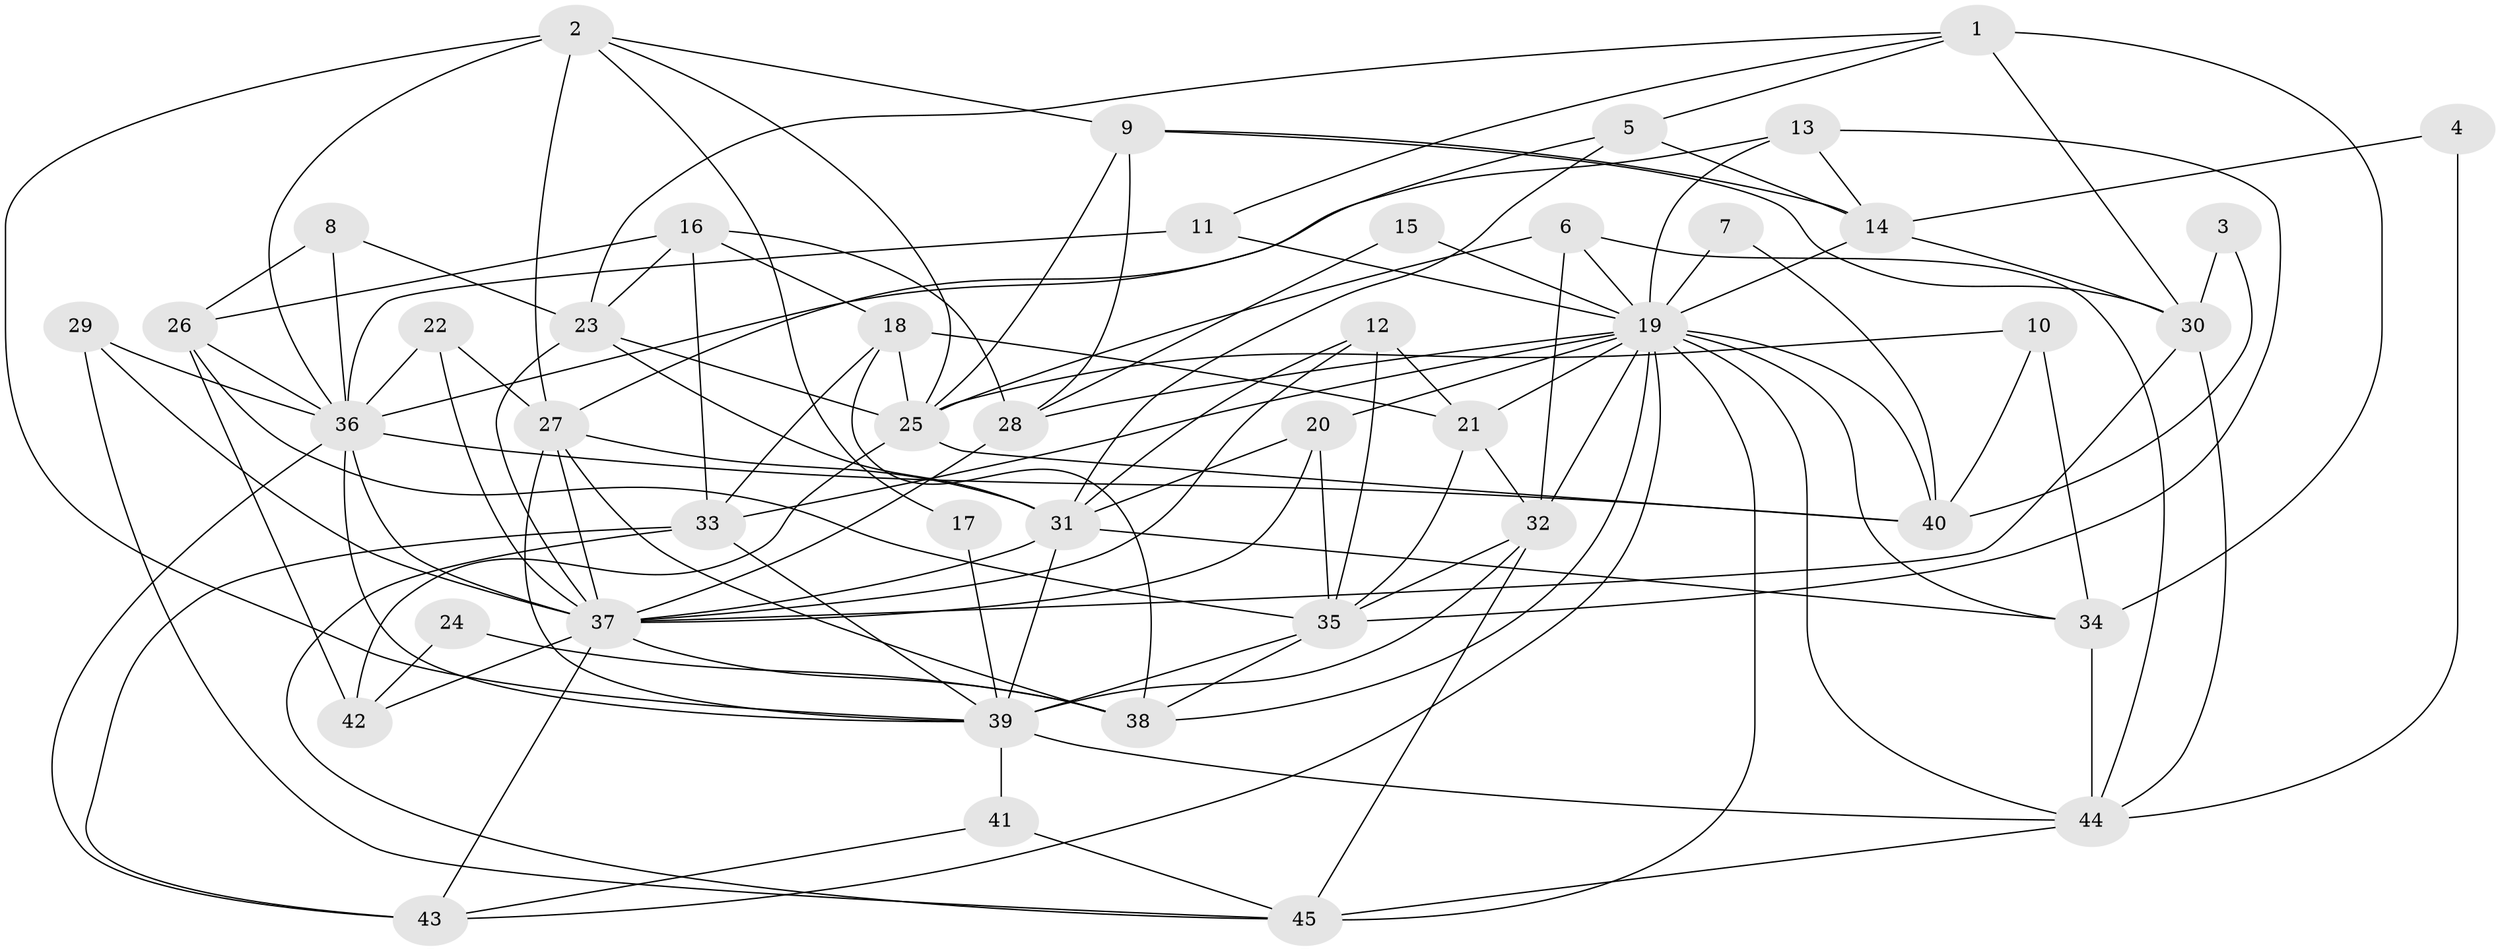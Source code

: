 // original degree distribution, {3: 0.23333333333333334, 5: 0.17777777777777778, 4: 0.3333333333333333, 6: 0.08888888888888889, 2: 0.13333333333333333, 9: 0.022222222222222223, 7: 0.011111111111111112}
// Generated by graph-tools (version 1.1) at 2025/50/03/09/25 03:50:01]
// undirected, 45 vertices, 121 edges
graph export_dot {
graph [start="1"]
  node [color=gray90,style=filled];
  1;
  2;
  3;
  4;
  5;
  6;
  7;
  8;
  9;
  10;
  11;
  12;
  13;
  14;
  15;
  16;
  17;
  18;
  19;
  20;
  21;
  22;
  23;
  24;
  25;
  26;
  27;
  28;
  29;
  30;
  31;
  32;
  33;
  34;
  35;
  36;
  37;
  38;
  39;
  40;
  41;
  42;
  43;
  44;
  45;
  1 -- 5 [weight=1.0];
  1 -- 11 [weight=1.0];
  1 -- 23 [weight=1.0];
  1 -- 30 [weight=1.0];
  1 -- 34 [weight=2.0];
  2 -- 9 [weight=1.0];
  2 -- 17 [weight=1.0];
  2 -- 25 [weight=1.0];
  2 -- 27 [weight=1.0];
  2 -- 36 [weight=1.0];
  2 -- 39 [weight=1.0];
  3 -- 30 [weight=1.0];
  3 -- 40 [weight=1.0];
  4 -- 14 [weight=1.0];
  4 -- 44 [weight=1.0];
  5 -- 14 [weight=1.0];
  5 -- 27 [weight=1.0];
  5 -- 31 [weight=1.0];
  6 -- 19 [weight=1.0];
  6 -- 25 [weight=1.0];
  6 -- 32 [weight=1.0];
  6 -- 44 [weight=1.0];
  7 -- 19 [weight=1.0];
  7 -- 40 [weight=1.0];
  8 -- 23 [weight=1.0];
  8 -- 26 [weight=1.0];
  8 -- 36 [weight=1.0];
  9 -- 14 [weight=1.0];
  9 -- 25 [weight=1.0];
  9 -- 28 [weight=1.0];
  9 -- 30 [weight=1.0];
  10 -- 25 [weight=1.0];
  10 -- 34 [weight=1.0];
  10 -- 40 [weight=1.0];
  11 -- 19 [weight=1.0];
  11 -- 36 [weight=1.0];
  12 -- 21 [weight=1.0];
  12 -- 31 [weight=1.0];
  12 -- 35 [weight=1.0];
  12 -- 37 [weight=1.0];
  13 -- 14 [weight=1.0];
  13 -- 19 [weight=1.0];
  13 -- 35 [weight=1.0];
  13 -- 36 [weight=1.0];
  14 -- 19 [weight=1.0];
  14 -- 30 [weight=2.0];
  15 -- 19 [weight=1.0];
  15 -- 28 [weight=1.0];
  16 -- 18 [weight=1.0];
  16 -- 23 [weight=1.0];
  16 -- 26 [weight=1.0];
  16 -- 28 [weight=1.0];
  16 -- 33 [weight=1.0];
  17 -- 39 [weight=1.0];
  18 -- 21 [weight=1.0];
  18 -- 25 [weight=1.0];
  18 -- 33 [weight=1.0];
  18 -- 38 [weight=1.0];
  19 -- 20 [weight=1.0];
  19 -- 21 [weight=1.0];
  19 -- 28 [weight=1.0];
  19 -- 32 [weight=1.0];
  19 -- 33 [weight=1.0];
  19 -- 34 [weight=1.0];
  19 -- 38 [weight=2.0];
  19 -- 40 [weight=1.0];
  19 -- 43 [weight=1.0];
  19 -- 44 [weight=1.0];
  19 -- 45 [weight=1.0];
  20 -- 31 [weight=1.0];
  20 -- 35 [weight=2.0];
  20 -- 37 [weight=1.0];
  21 -- 32 [weight=1.0];
  21 -- 35 [weight=1.0];
  22 -- 27 [weight=1.0];
  22 -- 36 [weight=1.0];
  22 -- 37 [weight=1.0];
  23 -- 25 [weight=1.0];
  23 -- 31 [weight=1.0];
  23 -- 37 [weight=1.0];
  24 -- 38 [weight=1.0];
  24 -- 42 [weight=1.0];
  25 -- 40 [weight=1.0];
  25 -- 42 [weight=1.0];
  26 -- 35 [weight=2.0];
  26 -- 36 [weight=1.0];
  26 -- 42 [weight=1.0];
  27 -- 31 [weight=1.0];
  27 -- 37 [weight=1.0];
  27 -- 38 [weight=1.0];
  27 -- 39 [weight=1.0];
  28 -- 37 [weight=1.0];
  29 -- 36 [weight=1.0];
  29 -- 37 [weight=1.0];
  29 -- 45 [weight=1.0];
  30 -- 37 [weight=1.0];
  30 -- 44 [weight=1.0];
  31 -- 34 [weight=1.0];
  31 -- 37 [weight=1.0];
  31 -- 39 [weight=1.0];
  32 -- 35 [weight=1.0];
  32 -- 39 [weight=1.0];
  32 -- 45 [weight=1.0];
  33 -- 39 [weight=1.0];
  33 -- 43 [weight=1.0];
  33 -- 45 [weight=1.0];
  34 -- 44 [weight=1.0];
  35 -- 38 [weight=1.0];
  35 -- 39 [weight=2.0];
  36 -- 37 [weight=1.0];
  36 -- 39 [weight=1.0];
  36 -- 40 [weight=1.0];
  36 -- 43 [weight=1.0];
  37 -- 38 [weight=1.0];
  37 -- 42 [weight=1.0];
  37 -- 43 [weight=1.0];
  39 -- 41 [weight=2.0];
  39 -- 44 [weight=1.0];
  41 -- 43 [weight=1.0];
  41 -- 45 [weight=1.0];
  44 -- 45 [weight=1.0];
}
